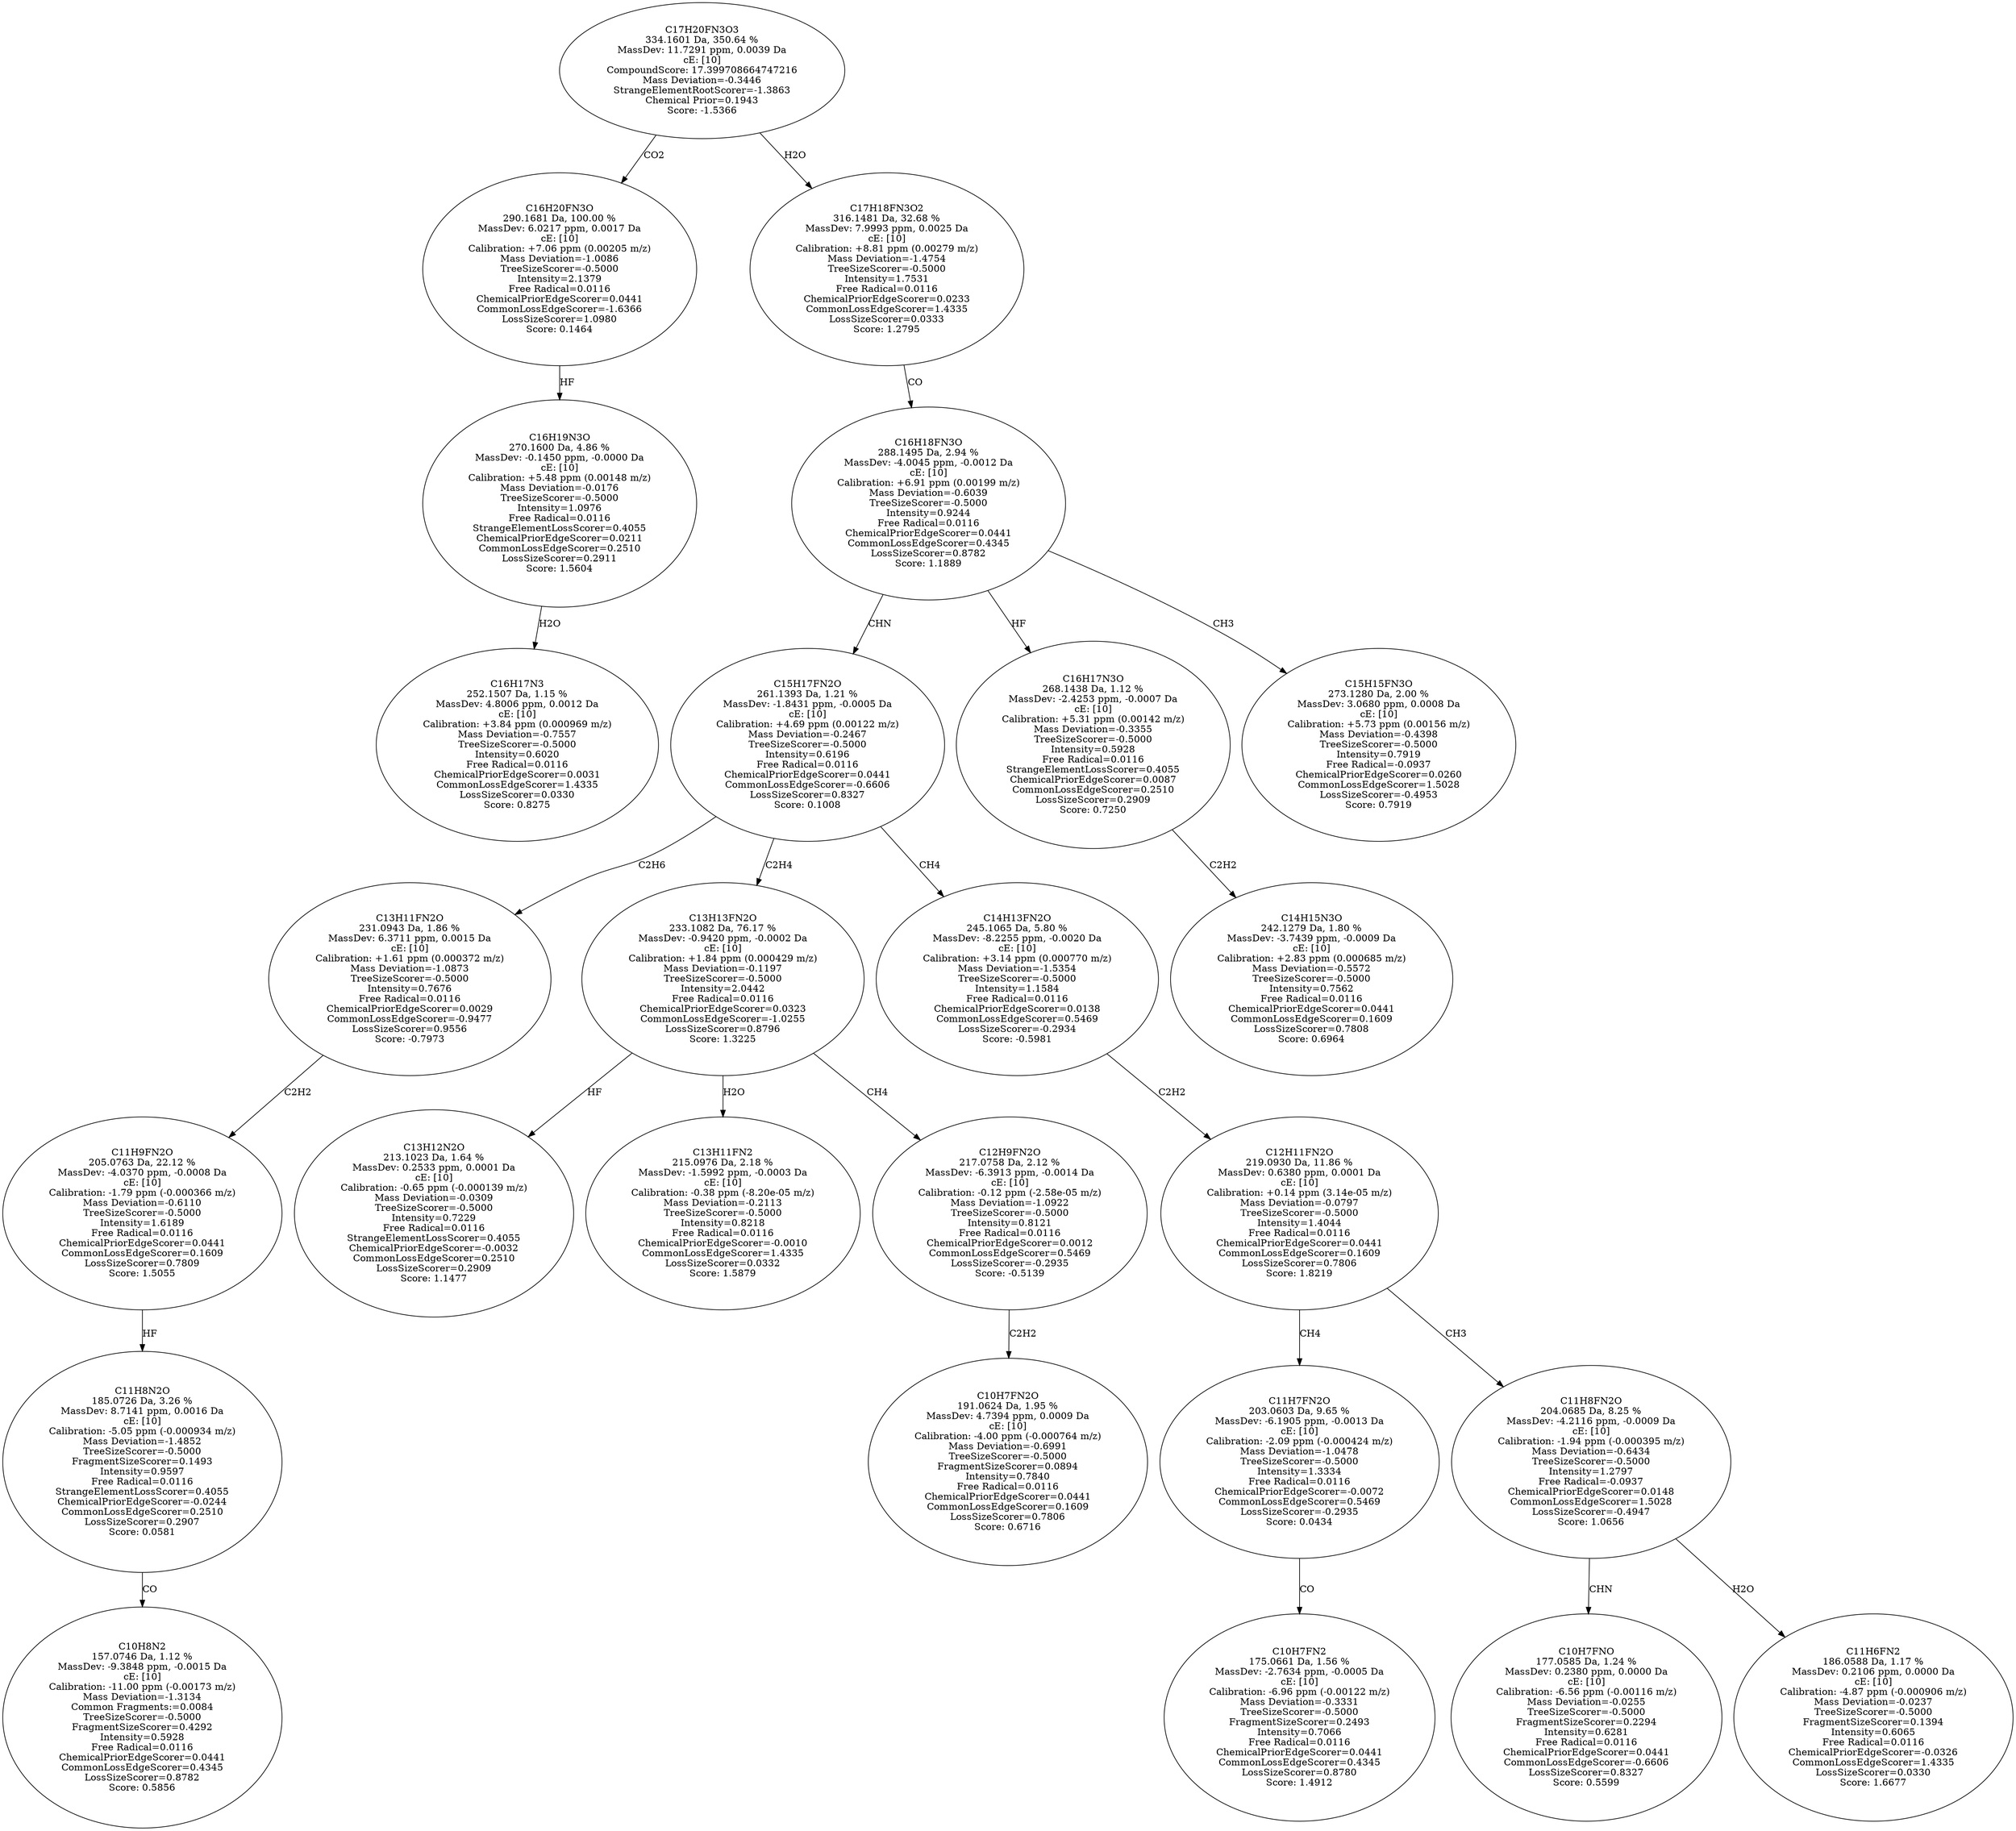 strict digraph {
v1 [label="C16H17N3\n252.1507 Da, 1.15 %\nMassDev: 4.8006 ppm, 0.0012 Da\ncE: [10]\nCalibration: +3.84 ppm (0.000969 m/z)\nMass Deviation=-0.7557\nTreeSizeScorer=-0.5000\nIntensity=0.6020\nFree Radical=0.0116\nChemicalPriorEdgeScorer=0.0031\nCommonLossEdgeScorer=1.4335\nLossSizeScorer=0.0330\nScore: 0.8275"];
v2 [label="C16H19N3O\n270.1600 Da, 4.86 %\nMassDev: -0.1450 ppm, -0.0000 Da\ncE: [10]\nCalibration: +5.48 ppm (0.00148 m/z)\nMass Deviation=-0.0176\nTreeSizeScorer=-0.5000\nIntensity=1.0976\nFree Radical=0.0116\nStrangeElementLossScorer=0.4055\nChemicalPriorEdgeScorer=0.0211\nCommonLossEdgeScorer=0.2510\nLossSizeScorer=0.2911\nScore: 1.5604"];
v3 [label="C16H20FN3O\n290.1681 Da, 100.00 %\nMassDev: 6.0217 ppm, 0.0017 Da\ncE: [10]\nCalibration: +7.06 ppm (0.00205 m/z)\nMass Deviation=-1.0086\nTreeSizeScorer=-0.5000\nIntensity=2.1379\nFree Radical=0.0116\nChemicalPriorEdgeScorer=0.0441\nCommonLossEdgeScorer=-1.6366\nLossSizeScorer=1.0980\nScore: 0.1464"];
v4 [label="C10H8N2\n157.0746 Da, 1.12 %\nMassDev: -9.3848 ppm, -0.0015 Da\ncE: [10]\nCalibration: -11.00 ppm (-0.00173 m/z)\nMass Deviation=-1.3134\nCommon Fragments:=0.0084\nTreeSizeScorer=-0.5000\nFragmentSizeScorer=0.4292\nIntensity=0.5928\nFree Radical=0.0116\nChemicalPriorEdgeScorer=0.0441\nCommonLossEdgeScorer=0.4345\nLossSizeScorer=0.8782\nScore: 0.5856"];
v5 [label="C11H8N2O\n185.0726 Da, 3.26 %\nMassDev: 8.7141 ppm, 0.0016 Da\ncE: [10]\nCalibration: -5.05 ppm (-0.000934 m/z)\nMass Deviation=-1.4852\nTreeSizeScorer=-0.5000\nFragmentSizeScorer=0.1493\nIntensity=0.9597\nFree Radical=0.0116\nStrangeElementLossScorer=0.4055\nChemicalPriorEdgeScorer=-0.0244\nCommonLossEdgeScorer=0.2510\nLossSizeScorer=0.2907\nScore: 0.0581"];
v6 [label="C11H9FN2O\n205.0763 Da, 22.12 %\nMassDev: -4.0370 ppm, -0.0008 Da\ncE: [10]\nCalibration: -1.79 ppm (-0.000366 m/z)\nMass Deviation=-0.6110\nTreeSizeScorer=-0.5000\nIntensity=1.6189\nFree Radical=0.0116\nChemicalPriorEdgeScorer=0.0441\nCommonLossEdgeScorer=0.1609\nLossSizeScorer=0.7809\nScore: 1.5055"];
v7 [label="C13H11FN2O\n231.0943 Da, 1.86 %\nMassDev: 6.3711 ppm, 0.0015 Da\ncE: [10]\nCalibration: +1.61 ppm (0.000372 m/z)\nMass Deviation=-1.0873\nTreeSizeScorer=-0.5000\nIntensity=0.7676\nFree Radical=0.0116\nChemicalPriorEdgeScorer=0.0029\nCommonLossEdgeScorer=-0.9477\nLossSizeScorer=0.9556\nScore: -0.7973"];
v8 [label="C13H12N2O\n213.1023 Da, 1.64 %\nMassDev: 0.2533 ppm, 0.0001 Da\ncE: [10]\nCalibration: -0.65 ppm (-0.000139 m/z)\nMass Deviation=-0.0309\nTreeSizeScorer=-0.5000\nIntensity=0.7229\nFree Radical=0.0116\nStrangeElementLossScorer=0.4055\nChemicalPriorEdgeScorer=-0.0032\nCommonLossEdgeScorer=0.2510\nLossSizeScorer=0.2909\nScore: 1.1477"];
v9 [label="C13H11FN2\n215.0976 Da, 2.18 %\nMassDev: -1.5992 ppm, -0.0003 Da\ncE: [10]\nCalibration: -0.38 ppm (-8.20e-05 m/z)\nMass Deviation=-0.2113\nTreeSizeScorer=-0.5000\nIntensity=0.8218\nFree Radical=0.0116\nChemicalPriorEdgeScorer=-0.0010\nCommonLossEdgeScorer=1.4335\nLossSizeScorer=0.0332\nScore: 1.5879"];
v10 [label="C10H7FN2O\n191.0624 Da, 1.95 %\nMassDev: 4.7394 ppm, 0.0009 Da\ncE: [10]\nCalibration: -4.00 ppm (-0.000764 m/z)\nMass Deviation=-0.6991\nTreeSizeScorer=-0.5000\nFragmentSizeScorer=0.0894\nIntensity=0.7840\nFree Radical=0.0116\nChemicalPriorEdgeScorer=0.0441\nCommonLossEdgeScorer=0.1609\nLossSizeScorer=0.7806\nScore: 0.6716"];
v11 [label="C12H9FN2O\n217.0758 Da, 2.12 %\nMassDev: -6.3913 ppm, -0.0014 Da\ncE: [10]\nCalibration: -0.12 ppm (-2.58e-05 m/z)\nMass Deviation=-1.0922\nTreeSizeScorer=-0.5000\nIntensity=0.8121\nFree Radical=0.0116\nChemicalPriorEdgeScorer=0.0012\nCommonLossEdgeScorer=0.5469\nLossSizeScorer=-0.2935\nScore: -0.5139"];
v12 [label="C13H13FN2O\n233.1082 Da, 76.17 %\nMassDev: -0.9420 ppm, -0.0002 Da\ncE: [10]\nCalibration: +1.84 ppm (0.000429 m/z)\nMass Deviation=-0.1197\nTreeSizeScorer=-0.5000\nIntensity=2.0442\nFree Radical=0.0116\nChemicalPriorEdgeScorer=0.0323\nCommonLossEdgeScorer=-1.0255\nLossSizeScorer=0.8796\nScore: 1.3225"];
v13 [label="C10H7FN2\n175.0661 Da, 1.56 %\nMassDev: -2.7634 ppm, -0.0005 Da\ncE: [10]\nCalibration: -6.96 ppm (-0.00122 m/z)\nMass Deviation=-0.3331\nTreeSizeScorer=-0.5000\nFragmentSizeScorer=0.2493\nIntensity=0.7066\nFree Radical=0.0116\nChemicalPriorEdgeScorer=0.0441\nCommonLossEdgeScorer=0.4345\nLossSizeScorer=0.8780\nScore: 1.4912"];
v14 [label="C11H7FN2O\n203.0603 Da, 9.65 %\nMassDev: -6.1905 ppm, -0.0013 Da\ncE: [10]\nCalibration: -2.09 ppm (-0.000424 m/z)\nMass Deviation=-1.0478\nTreeSizeScorer=-0.5000\nIntensity=1.3334\nFree Radical=0.0116\nChemicalPriorEdgeScorer=-0.0072\nCommonLossEdgeScorer=0.5469\nLossSizeScorer=-0.2935\nScore: 0.0434"];
v15 [label="C10H7FNO\n177.0585 Da, 1.24 %\nMassDev: 0.2380 ppm, 0.0000 Da\ncE: [10]\nCalibration: -6.56 ppm (-0.00116 m/z)\nMass Deviation=-0.0255\nTreeSizeScorer=-0.5000\nFragmentSizeScorer=0.2294\nIntensity=0.6281\nFree Radical=0.0116\nChemicalPriorEdgeScorer=0.0441\nCommonLossEdgeScorer=-0.6606\nLossSizeScorer=0.8327\nScore: 0.5599"];
v16 [label="C11H6FN2\n186.0588 Da, 1.17 %\nMassDev: 0.2106 ppm, 0.0000 Da\ncE: [10]\nCalibration: -4.87 ppm (-0.000906 m/z)\nMass Deviation=-0.0237\nTreeSizeScorer=-0.5000\nFragmentSizeScorer=0.1394\nIntensity=0.6065\nFree Radical=0.0116\nChemicalPriorEdgeScorer=-0.0326\nCommonLossEdgeScorer=1.4335\nLossSizeScorer=0.0330\nScore: 1.6677"];
v17 [label="C11H8FN2O\n204.0685 Da, 8.25 %\nMassDev: -4.2116 ppm, -0.0009 Da\ncE: [10]\nCalibration: -1.94 ppm (-0.000395 m/z)\nMass Deviation=-0.6434\nTreeSizeScorer=-0.5000\nIntensity=1.2797\nFree Radical=-0.0937\nChemicalPriorEdgeScorer=0.0148\nCommonLossEdgeScorer=1.5028\nLossSizeScorer=-0.4947\nScore: 1.0656"];
v18 [label="C12H11FN2O\n219.0930 Da, 11.86 %\nMassDev: 0.6380 ppm, 0.0001 Da\ncE: [10]\nCalibration: +0.14 ppm (3.14e-05 m/z)\nMass Deviation=-0.0797\nTreeSizeScorer=-0.5000\nIntensity=1.4044\nFree Radical=0.0116\nChemicalPriorEdgeScorer=0.0441\nCommonLossEdgeScorer=0.1609\nLossSizeScorer=0.7806\nScore: 1.8219"];
v19 [label="C14H13FN2O\n245.1065 Da, 5.80 %\nMassDev: -8.2255 ppm, -0.0020 Da\ncE: [10]\nCalibration: +3.14 ppm (0.000770 m/z)\nMass Deviation=-1.5354\nTreeSizeScorer=-0.5000\nIntensity=1.1584\nFree Radical=0.0116\nChemicalPriorEdgeScorer=0.0138\nCommonLossEdgeScorer=0.5469\nLossSizeScorer=-0.2934\nScore: -0.5981"];
v20 [label="C15H17FN2O\n261.1393 Da, 1.21 %\nMassDev: -1.8431 ppm, -0.0005 Da\ncE: [10]\nCalibration: +4.69 ppm (0.00122 m/z)\nMass Deviation=-0.2467\nTreeSizeScorer=-0.5000\nIntensity=0.6196\nFree Radical=0.0116\nChemicalPriorEdgeScorer=0.0441\nCommonLossEdgeScorer=-0.6606\nLossSizeScorer=0.8327\nScore: 0.1008"];
v21 [label="C14H15N3O\n242.1279 Da, 1.80 %\nMassDev: -3.7439 ppm, -0.0009 Da\ncE: [10]\nCalibration: +2.83 ppm (0.000685 m/z)\nMass Deviation=-0.5572\nTreeSizeScorer=-0.5000\nIntensity=0.7562\nFree Radical=0.0116\nChemicalPriorEdgeScorer=0.0441\nCommonLossEdgeScorer=0.1609\nLossSizeScorer=0.7808\nScore: 0.6964"];
v22 [label="C16H17N3O\n268.1438 Da, 1.12 %\nMassDev: -2.4253 ppm, -0.0007 Da\ncE: [10]\nCalibration: +5.31 ppm (0.00142 m/z)\nMass Deviation=-0.3355\nTreeSizeScorer=-0.5000\nIntensity=0.5928\nFree Radical=0.0116\nStrangeElementLossScorer=0.4055\nChemicalPriorEdgeScorer=0.0087\nCommonLossEdgeScorer=0.2510\nLossSizeScorer=0.2909\nScore: 0.7250"];
v23 [label="C15H15FN3O\n273.1280 Da, 2.00 %\nMassDev: 3.0680 ppm, 0.0008 Da\ncE: [10]\nCalibration: +5.73 ppm (0.00156 m/z)\nMass Deviation=-0.4398\nTreeSizeScorer=-0.5000\nIntensity=0.7919\nFree Radical=-0.0937\nChemicalPriorEdgeScorer=0.0260\nCommonLossEdgeScorer=1.5028\nLossSizeScorer=-0.4953\nScore: 0.7919"];
v24 [label="C16H18FN3O\n288.1495 Da, 2.94 %\nMassDev: -4.0045 ppm, -0.0012 Da\ncE: [10]\nCalibration: +6.91 ppm (0.00199 m/z)\nMass Deviation=-0.6039\nTreeSizeScorer=-0.5000\nIntensity=0.9244\nFree Radical=0.0116\nChemicalPriorEdgeScorer=0.0441\nCommonLossEdgeScorer=0.4345\nLossSizeScorer=0.8782\nScore: 1.1889"];
v25 [label="C17H18FN3O2\n316.1481 Da, 32.68 %\nMassDev: 7.9993 ppm, 0.0025 Da\ncE: [10]\nCalibration: +8.81 ppm (0.00279 m/z)\nMass Deviation=-1.4754\nTreeSizeScorer=-0.5000\nIntensity=1.7531\nFree Radical=0.0116\nChemicalPriorEdgeScorer=0.0233\nCommonLossEdgeScorer=1.4335\nLossSizeScorer=0.0333\nScore: 1.2795"];
v26 [label="C17H20FN3O3\n334.1601 Da, 350.64 %\nMassDev: 11.7291 ppm, 0.0039 Da\ncE: [10]\nCompoundScore: 17.399708664747216\nMass Deviation=-0.3446\nStrangeElementRootScorer=-1.3863\nChemical Prior=0.1943\nScore: -1.5366"];
v2 -> v1 [label="H2O"];
v3 -> v2 [label="HF"];
v26 -> v3 [label="CO2"];
v5 -> v4 [label="CO"];
v6 -> v5 [label="HF"];
v7 -> v6 [label="C2H2"];
v20 -> v7 [label="C2H6"];
v12 -> v8 [label="HF"];
v12 -> v9 [label="H2O"];
v11 -> v10 [label="C2H2"];
v12 -> v11 [label="CH4"];
v20 -> v12 [label="C2H4"];
v14 -> v13 [label="CO"];
v18 -> v14 [label="CH4"];
v17 -> v15 [label="CHN"];
v17 -> v16 [label="H2O"];
v18 -> v17 [label="CH3"];
v19 -> v18 [label="C2H2"];
v20 -> v19 [label="CH4"];
v24 -> v20 [label="CHN"];
v22 -> v21 [label="C2H2"];
v24 -> v22 [label="HF"];
v24 -> v23 [label="CH3"];
v25 -> v24 [label="CO"];
v26 -> v25 [label="H2O"];
}
